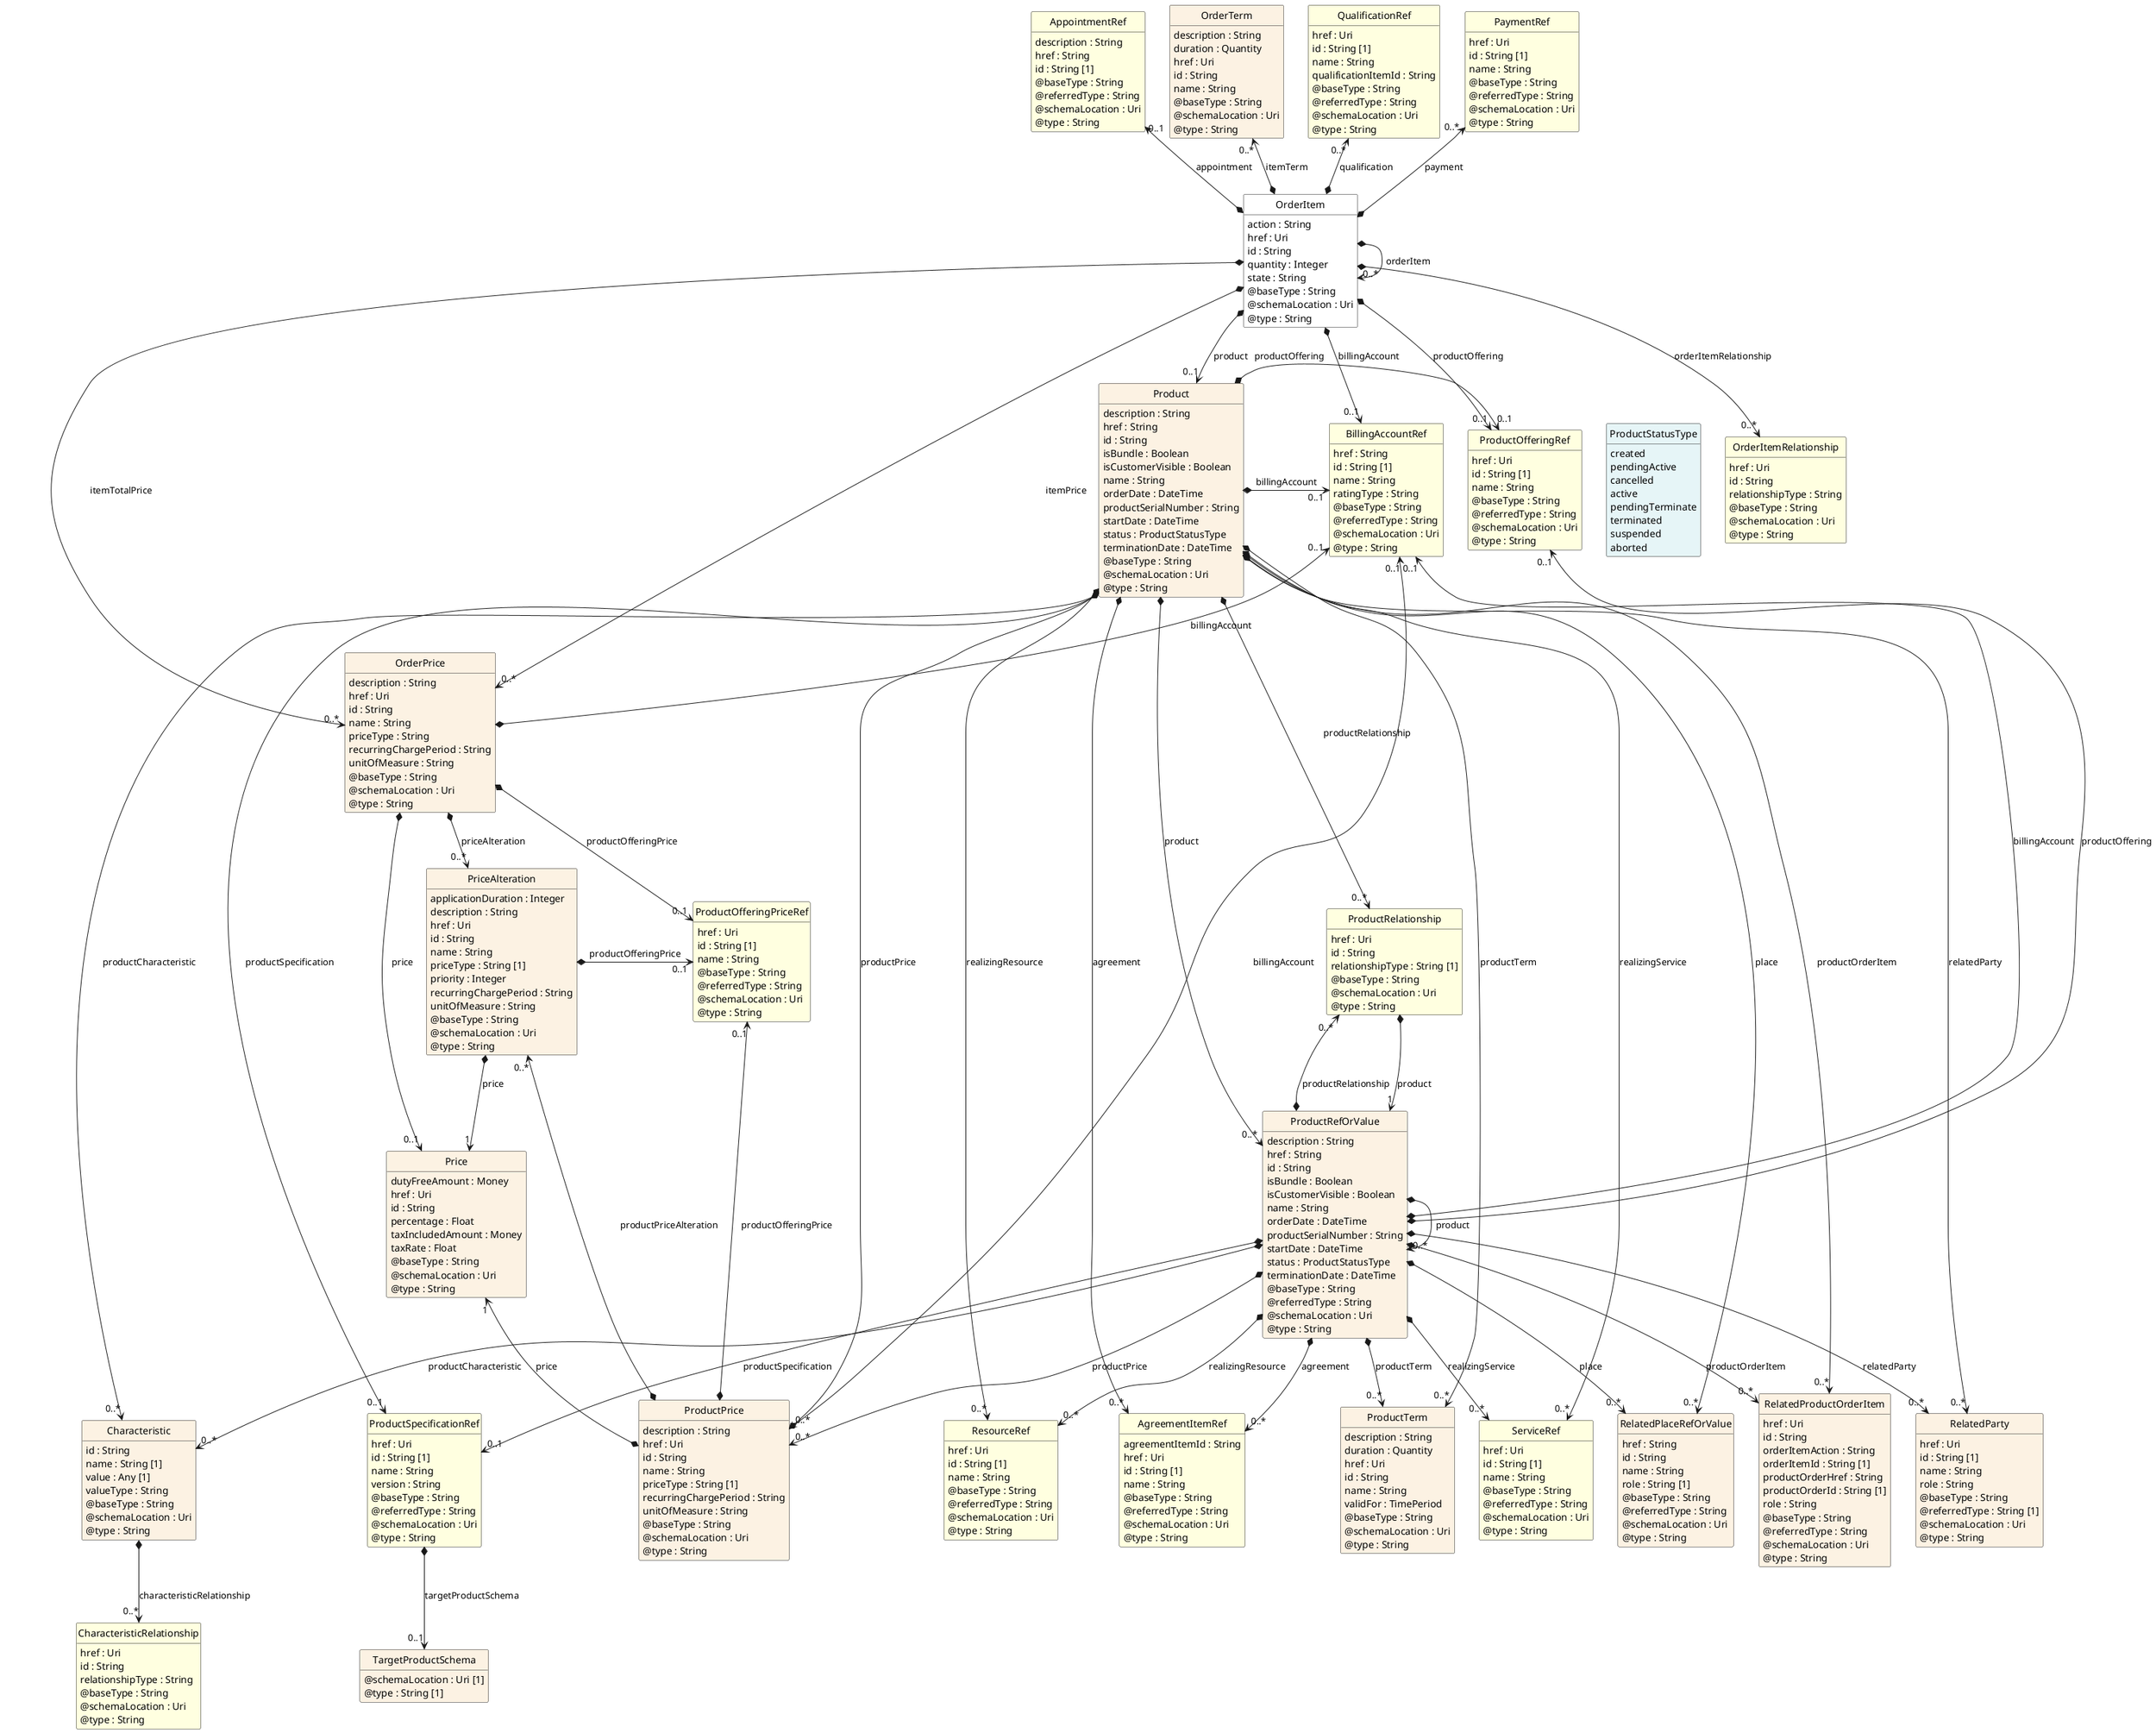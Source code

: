 @startuml
hide circle
hide methods
hide stereotype
show <<Enumeration>> stereotype
skinparam class {
   BackgroundColor<<Enumeration>> #E6F5F7
   BackgroundColor<<Ref>> #FFFFE0
   BackgroundColor<<Pivot>> #FFFFFFF
   BackgroundColor<<SimpleType>> #E2F0DA
   BackgroundColor #FCF2E3
}

class OrderItem <<Pivot>> {
    action : String
    href : Uri
    id : String
    quantity : Integer
    state : String
    @baseType : String
    @schemaLocation : Uri
    @type : String
}

class Product  {
    description : String
    href : String
    id : String
    isBundle : Boolean
    isCustomerVisible : Boolean
    name : String
    orderDate : DateTime
    productSerialNumber : String
    startDate : DateTime
    status : ProductStatusType
    terminationDate : DateTime
    @baseType : String
    @schemaLocation : Uri
    @type : String
}

class ProductSpecificationRef  <<Ref>> {
    href : Uri
    id : String [1]
    name : String
    version : String
    @baseType : String
    @referredType : String
    @schemaLocation : Uri
    @type : String
}

class TargetProductSchema  {
    @schemaLocation : Uri [1]
    @type : String [1]
}

class Characteristic  {
    id : String
    name : String [1]
    value : Any [1]
    valueType : String
    @baseType : String
    @schemaLocation : Uri
    @type : String
}

class CharacteristicRelationship  <<Ref>> {
    href : Uri
    id : String
    relationshipType : String
    @baseType : String
    @schemaLocation : Uri
    @type : String
}

class BillingAccountRef  <<Ref>> {
    href : String
    id : String [1]
    name : String
    ratingType : String
    @baseType : String
    @referredType : String
    @schemaLocation : Uri
    @type : String
}

class RelatedProductOrderItem  {
    href : Uri
    id : String
    orderItemAction : String
    orderItemId : String [1]
    productOrderHref : String
    productOrderId : String [1]
    role : String
    @baseType : String
    @referredType : String
    @schemaLocation : Uri
    @type : String
}

class ServiceRef  <<Ref>> {
    href : Uri
    id : String [1]
    name : String
    @baseType : String
    @referredType : String
    @schemaLocation : Uri
    @type : String
}

class ResourceRef  <<Ref>> {
    href : Uri
    id : String [1]
    name : String
    @baseType : String
    @referredType : String
    @schemaLocation : Uri
    @type : String
}

class RelatedPlaceRefOrValue  {
    href : String
    id : String
    name : String
    role : String [1]
    @baseType : String
    @referredType : String
    @schemaLocation : Uri
    @type : String
}

class ProductRefOrValue  {
    description : String
    href : String
    id : String
    isBundle : Boolean
    isCustomerVisible : Boolean
    name : String
    orderDate : DateTime
    productSerialNumber : String
    startDate : DateTime
    status : ProductStatusType
    terminationDate : DateTime
    @baseType : String
    @referredType : String
    @schemaLocation : Uri
    @type : String
}

class AgreementItemRef  <<Ref>> {
    agreementItemId : String
    href : Uri
    id : String [1]
    name : String
    @baseType : String
    @referredType : String
    @schemaLocation : Uri
    @type : String
}

class ProductOfferingRef  <<Ref>> {
    href : Uri
    id : String [1]
    name : String
    @baseType : String
    @referredType : String
    @schemaLocation : Uri
    @type : String
}

class ProductTerm  {
    description : String
    duration : Quantity
    href : Uri
    id : String
    name : String
    validFor : TimePeriod
    @baseType : String
    @schemaLocation : Uri
    @type : String
}

class RelatedParty  {
    href : Uri
    id : String [1]
    name : String
    role : String
    @baseType : String
    @referredType : String [1]
    @schemaLocation : Uri
    @type : String
}

class ProductRelationship  <<Ref>> {
    href : Uri
    id : String
    relationshipType : String [1]
    @baseType : String
    @schemaLocation : Uri
    @type : String
}

class ProductPrice  {
    description : String
    href : Uri
    id : String
    name : String
    priceType : String [1]
    recurringChargePeriod : String
    unitOfMeasure : String
    @baseType : String
    @schemaLocation : Uri
    @type : String
}

class ProductOfferingPriceRef  <<Ref>> {
    href : Uri
    id : String [1]
    name : String
    @baseType : String
    @referredType : String
    @schemaLocation : Uri
    @type : String
}

class Price  {
    dutyFreeAmount : Money
    href : Uri
    id : String
    percentage : Float
    taxIncludedAmount : Money
    taxRate : Float
    @baseType : String
    @schemaLocation : Uri
    @type : String
}

class PriceAlteration  {
    applicationDuration : Integer
    description : String
    href : Uri
    id : String
    name : String
    priceType : String [1]
    priority : Integer
    recurringChargePeriod : String
    unitOfMeasure : String
    @baseType : String
    @schemaLocation : Uri
    @type : String
}

class ProductStatusType <<Enumeration>> {
    created
    pendingActive
    cancelled
    active
    pendingTerminate
    terminated
    suspended
    aborted
}

class OrderPrice  {
    description : String
    href : Uri
    id : String
    name : String
    priceType : String
    recurringChargePeriod : String
    unitOfMeasure : String
    @baseType : String
    @schemaLocation : Uri
    @type : String
}

class AppointmentRef  <<Ref>> {
    description : String
    href : String
    id : String [1]
    @baseType : String
    @referredType : String
    @schemaLocation : Uri
    @type : String
}

class OrderTerm  {
    description : String
    duration : Quantity
    href : Uri
    id : String
    name : String
    @baseType : String
    @schemaLocation : Uri
    @type : String
}

class QualificationRef  <<Ref>> {
    href : Uri
    id : String [1]
    name : String
    qualificationItemId : String
    @baseType : String
    @referredType : String
    @schemaLocation : Uri
    @type : String
}

class OrderItemRelationship  <<Ref>> {
    href : Uri
    id : String
    relationshipType : String
    @baseType : String
    @schemaLocation : Uri
    @type : String
}

class PaymentRef  <<Ref>> {
    href : Uri
    id : String [1]
    name : String
    @baseType : String
    @referredType : String
    @schemaLocation : Uri
    @type : String
}

OrderItem *-right-> "0..*" OrderItem : orderItem

OrderItem *-->  "0..1" ProductOfferingRef : productOffering

OrderItem *-->  "0..1" BillingAccountRef : billingAccount

OrderItem *-->  "0..*" OrderPrice : itemTotalPrice

OrderItem *-->  "0..*" OrderPrice : itemPrice

OrderItem *-->  "0..1" Product : product

Product *-->  "0..*" ProductPrice : productPrice

BillingAccountRef "0..1" <--* ProductPrice : billingAccount

Product *-->  "0..*" ProductRefOrValue : product

BillingAccountRef "0..1" <--* ProductRefOrValue : billingAccount

Product *-right-> "0..1" ProductOfferingRef : productOffering

BillingAccountRef "0..1" <-left-* Product : billingAccount

Product *-->  "0..*" AgreementItemRef : agreement

Product *-->  "0..*" ProductRelationship : productRelationship

Product *-->  "0..*" ProductTerm : productTerm

Product *-->  "0..*" RelatedParty : relatedParty

Product *-->  "0..*" RelatedPlaceRefOrValue : place

Product *-->  "0..*" RelatedProductOrderItem : productOrderItem

Product *-->  "0..*" ResourceRef : realizingResource

Product *-->  "0..*" ServiceRef : realizingService

ProductOfferingRef -right[hidden]-> ProductStatusType

Product *-->  "0..1" ProductSpecificationRef : productSpecification

ProductSpecificationRef -right[hidden]-> ProductPrice

Product *-->  "0..*" Characteristic : productCharacteristic

Characteristic -right[hidden]-> ProductSpecificationRef

ProductRefOrValue *-right-> "0..*" ProductRefOrValue : product

ProductRefOrValue *-->  "0..*" AgreementItemRef : agreement

ProductRefOrValue *-->  "0..*" ProductTerm : productTerm

ProductRefOrValue *-->  "0..*" RelatedParty : relatedParty

ProductRefOrValue *-->  "0..*" RelatedPlaceRefOrValue : place

ProductRefOrValue *-->  "0..*" RelatedProductOrderItem : productOrderItem

ProductRefOrValue *-->  "0..*" ResourceRef : realizingResource

ProductRefOrValue *-->  "0..*" ServiceRef : realizingService

ProductRefOrValue *-->  "0..*" Characteristic : productCharacteristic

ProductRefOrValue *-->  "0..1" ProductSpecificationRef : productSpecification

ProductOfferingRef "0..1" <--* ProductRefOrValue : productOffering

ProductPrice "0..*" <--* ProductRefOrValue : productPrice

ProductRelationship *-->  "1" ProductRefOrValue : product

ProductRelationship "0..*" <--* ProductRefOrValue : productRelationship

ProductPrice *-->  "1" Price : price

ProductRefOrValue <-left[hidden]- Price

ProductPrice *-->  "0..1" ProductOfferingPriceRef : productOfferingPrice

Price <-left[hidden]- ProductOfferingPriceRef

ProductPrice *-->  "0..*" PriceAlteration : productPriceAlteration

ProductOfferingPriceRef <-left[hidden]- PriceAlteration

ProductOfferingPriceRef "0..1" <--* PriceAlteration : productOfferingPrice

Price "1" <--* PriceAlteration : price

OrderPrice *-->  "0..*" PriceAlteration : priceAlteration

OrderPrice *-->  "0..1" ProductOfferingPriceRef : productOfferingPrice

OrderPrice *-->  "0..1" Price : price

BillingAccountRef "0..1" <--* OrderPrice : billingAccount

PaymentRef "0..*" <--* OrderItem : payment

OrderTerm "0..*" <--* OrderItem : itemTerm

AppointmentRef "0..1" <--* OrderItem : appointment

QualificationRef "0..*" <--* OrderItem : qualification

OrderItem *-->  "0..*" OrderItemRelationship : orderItemRelationship

ProductSpecificationRef *-->  "0..1" TargetProductSchema : targetProductSchema

Characteristic *-->  "0..*" CharacteristicRelationship : characteristicRelationship

@enduml